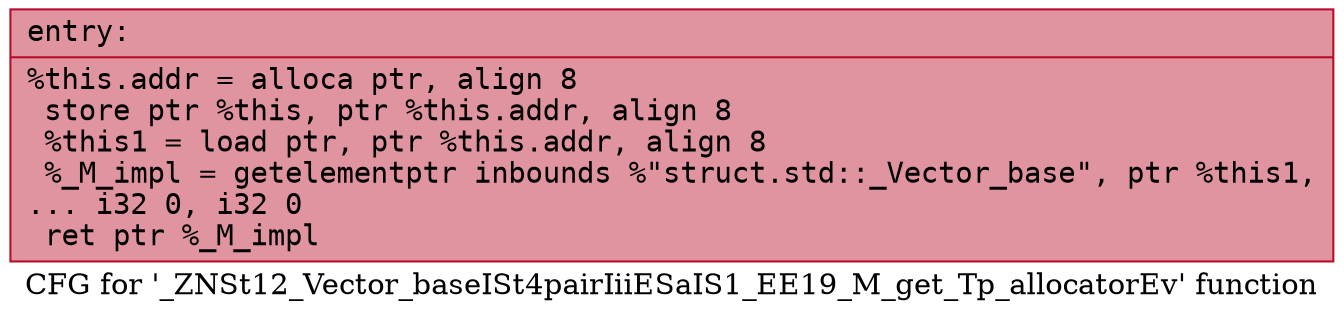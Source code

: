 digraph "CFG for '_ZNSt12_Vector_baseISt4pairIiiESaIS1_EE19_M_get_Tp_allocatorEv' function" {
	label="CFG for '_ZNSt12_Vector_baseISt4pairIiiESaIS1_EE19_M_get_Tp_allocatorEv' function";

	Node0x55c954eee4b0 [shape=record,color="#b70d28ff", style=filled, fillcolor="#b70d2870" fontname="Courier",label="{entry:\l|  %this.addr = alloca ptr, align 8\l  store ptr %this, ptr %this.addr, align 8\l  %this1 = load ptr, ptr %this.addr, align 8\l  %_M_impl = getelementptr inbounds %\"struct.std::_Vector_base\", ptr %this1,\l... i32 0, i32 0\l  ret ptr %_M_impl\l}"];
}
